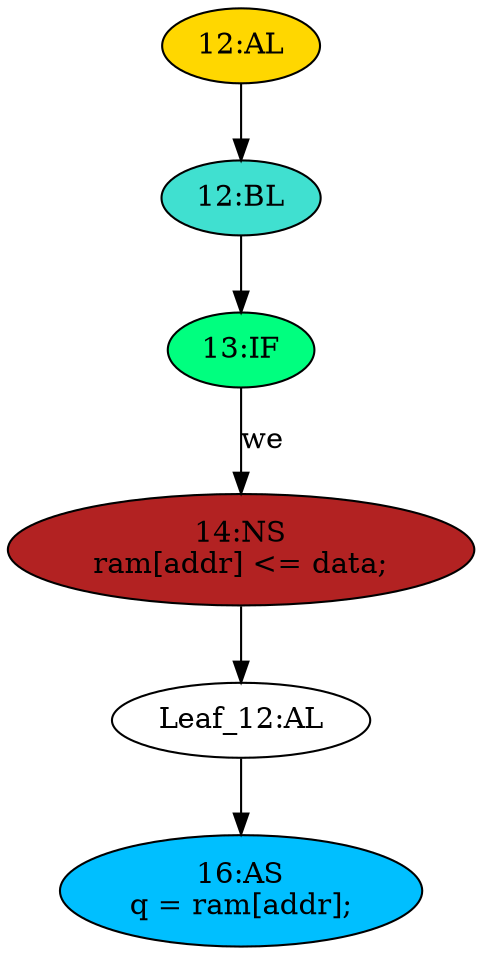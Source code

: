 strict digraph "compose( ,  )" {
	node [label="\N"];
	"16:AS"	[ast="<pyverilog.vparser.ast.Assign object at 0x7fbc3a931390>",
		def_var="['q']",
		fillcolor=deepskyblue,
		label="16:AS
q = ram[addr];",
		statements="[]",
		style=filled,
		typ=Assign,
		use_var="['ram', 'addr']"];
	"12:BL"	[ast="<pyverilog.vparser.ast.Block object at 0x7fbc3a923610>",
		fillcolor=turquoise,
		label="12:BL",
		statements="[]",
		style=filled,
		typ=Block];
	"13:IF"	[ast="<pyverilog.vparser.ast.IfStatement object at 0x7fbc3a9234d0>",
		fillcolor=springgreen,
		label="13:IF",
		statements="[]",
		style=filled,
		typ=IfStatement];
	"12:BL" -> "13:IF"	[cond="[]",
		lineno=None];
	"14:NS"	[ast="<pyverilog.vparser.ast.NonblockingSubstitution object at 0x7fbc3a8cecd0>",
		fillcolor=firebrick,
		label="14:NS
ram[addr] <= data;",
		statements="[<pyverilog.vparser.ast.NonblockingSubstitution object at 0x7fbc3a8cecd0>]",
		style=filled,
		typ=NonblockingSubstitution];
	"13:IF" -> "14:NS"	[cond="['we']",
		label=we,
		lineno=13];
	"12:AL"	[ast="<pyverilog.vparser.ast.Always object at 0x7fbc3a9233d0>",
		clk_sens=True,
		fillcolor=gold,
		label="12:AL",
		sens="['clk']",
		statements="[]",
		style=filled,
		typ=Always,
		use_var="['we', 'data']"];
	"12:AL" -> "12:BL"	[cond="[]",
		lineno=None];
	"Leaf_12:AL"	[def_var="['ram']",
		label="Leaf_12:AL"];
	"Leaf_12:AL" -> "16:AS";
	"14:NS" -> "Leaf_12:AL"	[cond="[]",
		lineno=None];
}
